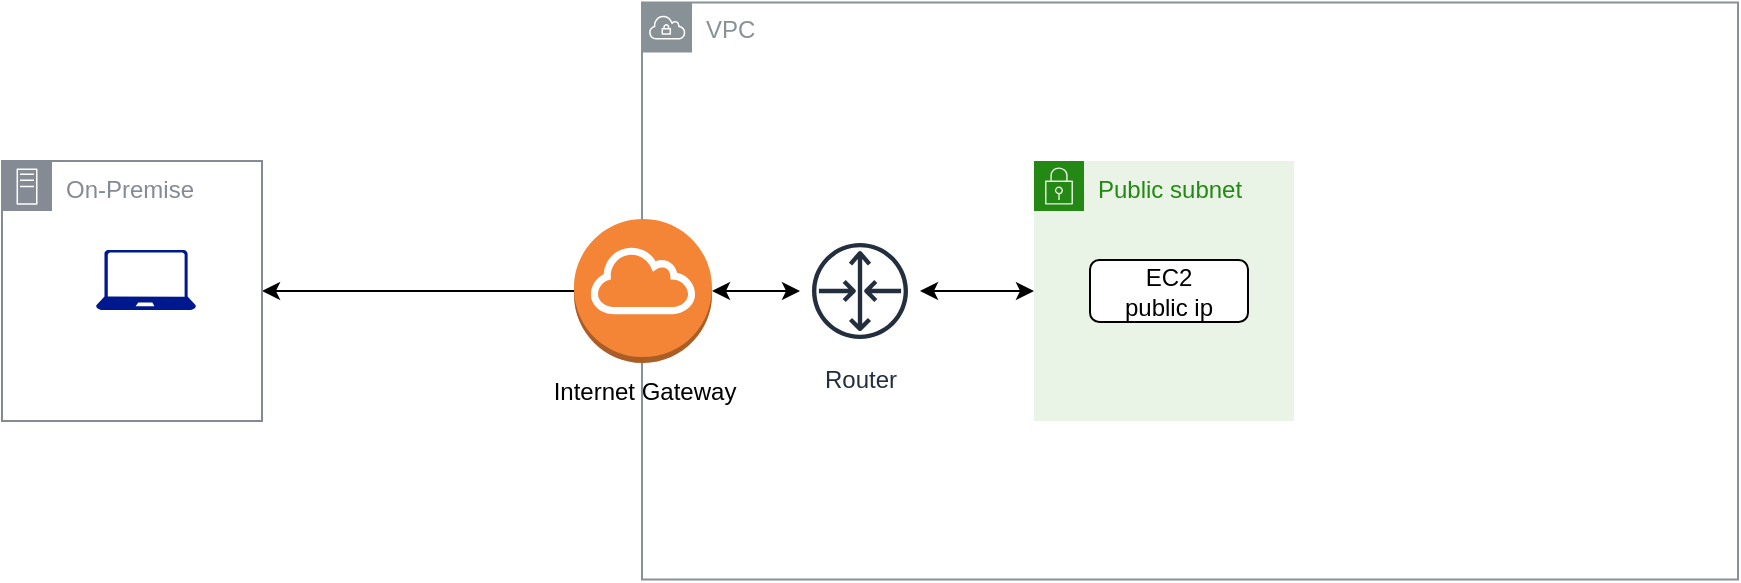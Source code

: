 <mxfile version="14.7.3" type="device"><diagram id="mt3Nr1rw4N07ws0vqLVi" name="Page-1"><mxGraphModel dx="1346" dy="519" grid="0" gridSize="10" guides="1" tooltips="1" connect="1" arrows="1" fold="1" page="0" pageScale="1" pageWidth="827" pageHeight="1169" math="0" shadow="0"><root><mxCell id="0"/><mxCell id="1" parent="0"/><mxCell id="LhAMGxyCQBVwutFXW_Ks-1" value="VPC" style="outlineConnect=0;gradientColor=none;html=1;whiteSpace=wrap;fontSize=12;fontStyle=0;shape=mxgraph.aws4.group;grIcon=mxgraph.aws4.group_vpc;strokeColor=#879196;fillColor=none;verticalAlign=top;align=left;spacingLeft=30;fontColor=#879196;dashed=0;" vertex="1" parent="1"><mxGeometry x="290" y="106.25" width="548" height="288.5" as="geometry"/></mxCell><mxCell id="LhAMGxyCQBVwutFXW_Ks-28" style="edgeStyle=orthogonalEdgeStyle;rounded=0;orthogonalLoop=1;jettySize=auto;html=1;startArrow=classic;startFill=1;" edge="1" parent="1" source="LhAMGxyCQBVwutFXW_Ks-5" target="LhAMGxyCQBVwutFXW_Ks-1"><mxGeometry relative="1" as="geometry"/></mxCell><mxCell id="LhAMGxyCQBVwutFXW_Ks-5" value="On-Premise" style="outlineConnect=0;gradientColor=none;html=1;whiteSpace=wrap;fontSize=12;fontStyle=0;shape=mxgraph.aws4.group;grIcon=mxgraph.aws4.group_on_premise;strokeColor=#858B94;fillColor=none;verticalAlign=top;align=left;spacingLeft=30;fontColor=#858B94;dashed=0;" vertex="1" parent="1"><mxGeometry x="-30" y="185.5" width="130" height="130" as="geometry"/></mxCell><mxCell id="LhAMGxyCQBVwutFXW_Ks-24" value="" style="aspect=fixed;pointerEvents=1;shadow=0;dashed=0;html=1;strokeColor=none;labelPosition=center;verticalLabelPosition=bottom;verticalAlign=top;align=center;fillColor=#00188D;shape=mxgraph.azure.laptop" vertex="1" parent="1"><mxGeometry x="17" y="230" width="50" height="30" as="geometry"/></mxCell><mxCell id="LhAMGxyCQBVwutFXW_Ks-30" value="Public subnet" style="points=[[0,0],[0.25,0],[0.5,0],[0.75,0],[1,0],[1,0.25],[1,0.5],[1,0.75],[1,1],[0.75,1],[0.5,1],[0.25,1],[0,1],[0,0.75],[0,0.5],[0,0.25]];outlineConnect=0;gradientColor=none;html=1;whiteSpace=wrap;fontSize=12;fontStyle=0;shape=mxgraph.aws4.group;grIcon=mxgraph.aws4.group_security_group;grStroke=0;strokeColor=#248814;fillColor=#E9F3E6;verticalAlign=top;align=left;spacingLeft=30;fontColor=#248814;dashed=0;" vertex="1" parent="1"><mxGeometry x="486" y="185.5" width="130" height="130" as="geometry"/></mxCell><mxCell id="LhAMGxyCQBVwutFXW_Ks-34" style="edgeStyle=orthogonalEdgeStyle;rounded=0;orthogonalLoop=1;jettySize=auto;html=1;entryX=0;entryY=0.5;entryDx=0;entryDy=0;startArrow=classic;startFill=1;" edge="1" parent="1" source="LhAMGxyCQBVwutFXW_Ks-31" target="LhAMGxyCQBVwutFXW_Ks-30"><mxGeometry relative="1" as="geometry"/></mxCell><mxCell id="LhAMGxyCQBVwutFXW_Ks-31" value="Router" style="outlineConnect=0;fontColor=#232F3E;gradientColor=none;strokeColor=#232F3E;fillColor=#ffffff;dashed=0;verticalLabelPosition=bottom;verticalAlign=top;align=center;html=1;fontSize=12;fontStyle=0;aspect=fixed;shape=mxgraph.aws4.resourceIcon;resIcon=mxgraph.aws4.router;" vertex="1" parent="1"><mxGeometry x="369" y="220.5" width="60" height="60" as="geometry"/></mxCell><mxCell id="LhAMGxyCQBVwutFXW_Ks-33" style="edgeStyle=orthogonalEdgeStyle;rounded=0;orthogonalLoop=1;jettySize=auto;html=1;startArrow=classic;startFill=1;" edge="1" parent="1" source="LhAMGxyCQBVwutFXW_Ks-32" target="LhAMGxyCQBVwutFXW_Ks-31"><mxGeometry relative="1" as="geometry"/></mxCell><mxCell id="LhAMGxyCQBVwutFXW_Ks-32" value="Internet Gateway" style="outlineConnect=0;dashed=0;verticalLabelPosition=bottom;verticalAlign=top;align=center;html=1;shape=mxgraph.aws3.internet_gateway;fillColor=#F58536;gradientColor=none;" vertex="1" parent="1"><mxGeometry x="256" y="214.5" width="69" height="72" as="geometry"/></mxCell><mxCell id="LhAMGxyCQBVwutFXW_Ks-35" value="EC2&lt;br&gt;public ip" style="rounded=1;whiteSpace=wrap;html=1;" vertex="1" parent="1"><mxGeometry x="514" y="235" width="79" height="31" as="geometry"/></mxCell></root></mxGraphModel></diagram></mxfile>